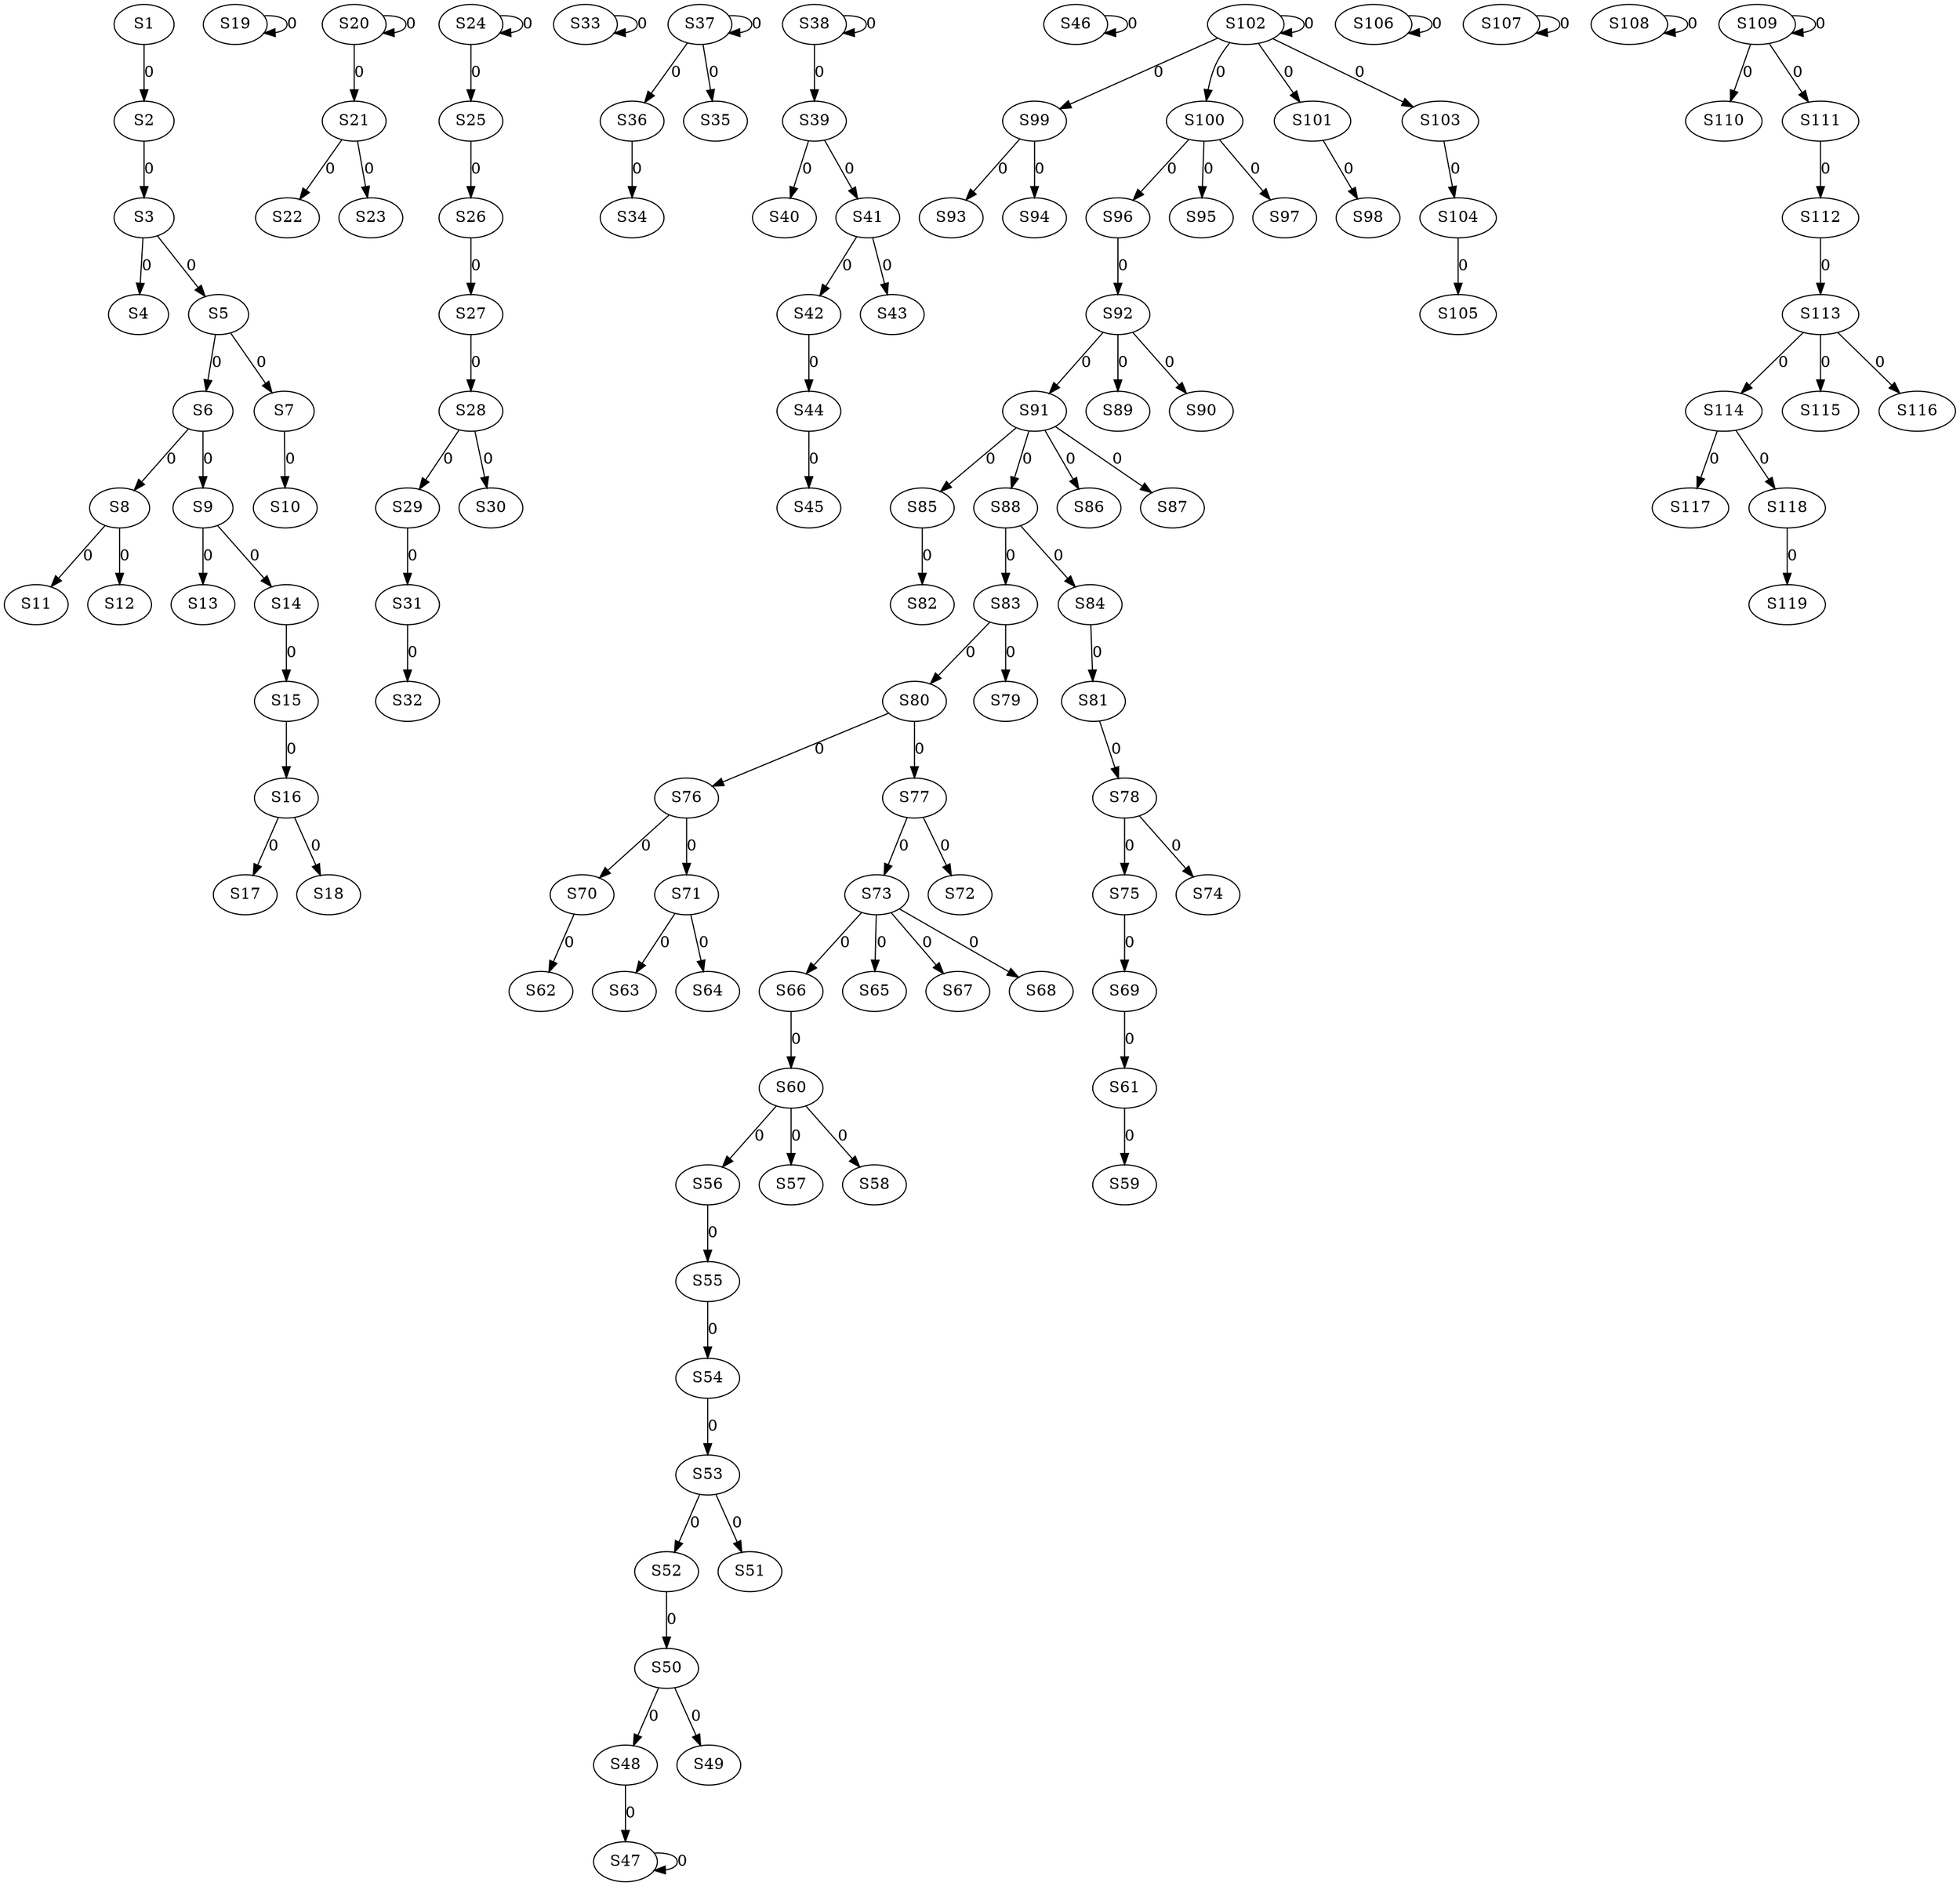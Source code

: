 strict digraph {
	S1 -> S2 [ label = 0 ];
	S2 -> S3 [ label = 0 ];
	S3 -> S4 [ label = 0 ];
	S3 -> S5 [ label = 0 ];
	S5 -> S6 [ label = 0 ];
	S5 -> S7 [ label = 0 ];
	S6 -> S8 [ label = 0 ];
	S6 -> S9 [ label = 0 ];
	S7 -> S10 [ label = 0 ];
	S8 -> S11 [ label = 0 ];
	S8 -> S12 [ label = 0 ];
	S9 -> S13 [ label = 0 ];
	S9 -> S14 [ label = 0 ];
	S14 -> S15 [ label = 0 ];
	S15 -> S16 [ label = 0 ];
	S16 -> S17 [ label = 0 ];
	S16 -> S18 [ label = 0 ];
	S19 -> S19 [ label = 0 ];
	S20 -> S20 [ label = 0 ];
	S20 -> S21 [ label = 0 ];
	S21 -> S22 [ label = 0 ];
	S21 -> S23 [ label = 0 ];
	S24 -> S24 [ label = 0 ];
	S24 -> S25 [ label = 0 ];
	S25 -> S26 [ label = 0 ];
	S26 -> S27 [ label = 0 ];
	S27 -> S28 [ label = 0 ];
	S28 -> S29 [ label = 0 ];
	S28 -> S30 [ label = 0 ];
	S29 -> S31 [ label = 0 ];
	S31 -> S32 [ label = 0 ];
	S33 -> S33 [ label = 0 ];
	S36 -> S34 [ label = 0 ];
	S37 -> S35 [ label = 0 ];
	S37 -> S36 [ label = 0 ];
	S37 -> S37 [ label = 0 ];
	S38 -> S38 [ label = 0 ];
	S38 -> S39 [ label = 0 ];
	S39 -> S40 [ label = 0 ];
	S39 -> S41 [ label = 0 ];
	S41 -> S42 [ label = 0 ];
	S41 -> S43 [ label = 0 ];
	S42 -> S44 [ label = 0 ];
	S44 -> S45 [ label = 0 ];
	S46 -> S46 [ label = 0 ];
	S47 -> S47 [ label = 0 ];
	S50 -> S48 [ label = 0 ];
	S50 -> S49 [ label = 0 ];
	S52 -> S50 [ label = 0 ];
	S53 -> S51 [ label = 0 ];
	S53 -> S52 [ label = 0 ];
	S54 -> S53 [ label = 0 ];
	S55 -> S54 [ label = 0 ];
	S56 -> S55 [ label = 0 ];
	S60 -> S56 [ label = 0 ];
	S60 -> S57 [ label = 0 ];
	S60 -> S58 [ label = 0 ];
	S61 -> S59 [ label = 0 ];
	S66 -> S60 [ label = 0 ];
	S69 -> S61 [ label = 0 ];
	S70 -> S62 [ label = 0 ];
	S71 -> S63 [ label = 0 ];
	S71 -> S64 [ label = 0 ];
	S73 -> S65 [ label = 0 ];
	S73 -> S66 [ label = 0 ];
	S73 -> S67 [ label = 0 ];
	S73 -> S68 [ label = 0 ];
	S75 -> S69 [ label = 0 ];
	S76 -> S70 [ label = 0 ];
	S76 -> S71 [ label = 0 ];
	S77 -> S72 [ label = 0 ];
	S77 -> S73 [ label = 0 ];
	S78 -> S74 [ label = 0 ];
	S78 -> S75 [ label = 0 ];
	S80 -> S76 [ label = 0 ];
	S80 -> S77 [ label = 0 ];
	S81 -> S78 [ label = 0 ];
	S83 -> S79 [ label = 0 ];
	S83 -> S80 [ label = 0 ];
	S84 -> S81 [ label = 0 ];
	S85 -> S82 [ label = 0 ];
	S88 -> S83 [ label = 0 ];
	S88 -> S84 [ label = 0 ];
	S91 -> S85 [ label = 0 ];
	S91 -> S86 [ label = 0 ];
	S91 -> S87 [ label = 0 ];
	S91 -> S88 [ label = 0 ];
	S92 -> S89 [ label = 0 ];
	S92 -> S90 [ label = 0 ];
	S92 -> S91 [ label = 0 ];
	S96 -> S92 [ label = 0 ];
	S99 -> S93 [ label = 0 ];
	S99 -> S94 [ label = 0 ];
	S100 -> S95 [ label = 0 ];
	S100 -> S96 [ label = 0 ];
	S100 -> S97 [ label = 0 ];
	S101 -> S98 [ label = 0 ];
	S102 -> S99 [ label = 0 ];
	S102 -> S100 [ label = 0 ];
	S102 -> S101 [ label = 0 ];
	S102 -> S102 [ label = 0 ];
	S102 -> S103 [ label = 0 ];
	S103 -> S104 [ label = 0 ];
	S104 -> S105 [ label = 0 ];
	S106 -> S106 [ label = 0 ];
	S107 -> S107 [ label = 0 ];
	S108 -> S108 [ label = 0 ];
	S109 -> S109 [ label = 0 ];
	S109 -> S110 [ label = 0 ];
	S109 -> S111 [ label = 0 ];
	S111 -> S112 [ label = 0 ];
	S112 -> S113 [ label = 0 ];
	S113 -> S114 [ label = 0 ];
	S113 -> S115 [ label = 0 ];
	S113 -> S116 [ label = 0 ];
	S114 -> S117 [ label = 0 ];
	S114 -> S118 [ label = 0 ];
	S118 -> S119 [ label = 0 ];
	S48 -> S47 [ label = 0 ];
}